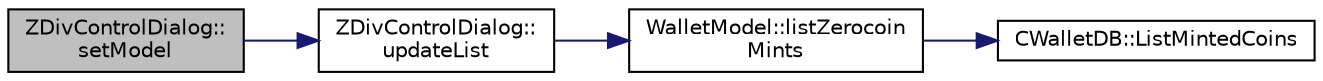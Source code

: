 digraph "ZDivControlDialog::setModel"
{
  edge [fontname="Helvetica",fontsize="10",labelfontname="Helvetica",labelfontsize="10"];
  node [fontname="Helvetica",fontsize="10",shape=record];
  rankdir="LR";
  Node18 [label="ZDivControlDialog::\lsetModel",height=0.2,width=0.4,color="black", fillcolor="grey75", style="filled", fontcolor="black"];
  Node18 -> Node19 [color="midnightblue",fontsize="10",style="solid",fontname="Helvetica"];
  Node19 [label="ZDivControlDialog::\lupdateList",height=0.2,width=0.4,color="black", fillcolor="white", style="filled",URL="$class_z_div_control_dialog.html#af31333e9a73a658c6fb164b40dd958e6"];
  Node19 -> Node20 [color="midnightblue",fontsize="10",style="solid",fontname="Helvetica"];
  Node20 [label="WalletModel::listZerocoin\lMints",height=0.2,width=0.4,color="black", fillcolor="white", style="filled",URL="$class_wallet_model.html#a901e0b3c32c39bd3301d90f05255f442"];
  Node20 -> Node21 [color="midnightblue",fontsize="10",style="solid",fontname="Helvetica"];
  Node21 [label="CWalletDB::ListMintedCoins",height=0.2,width=0.4,color="black", fillcolor="white", style="filled",URL="$class_c_wallet_d_b.html#a906d7b97c6b94f4225957d576222bbb6"];
}
